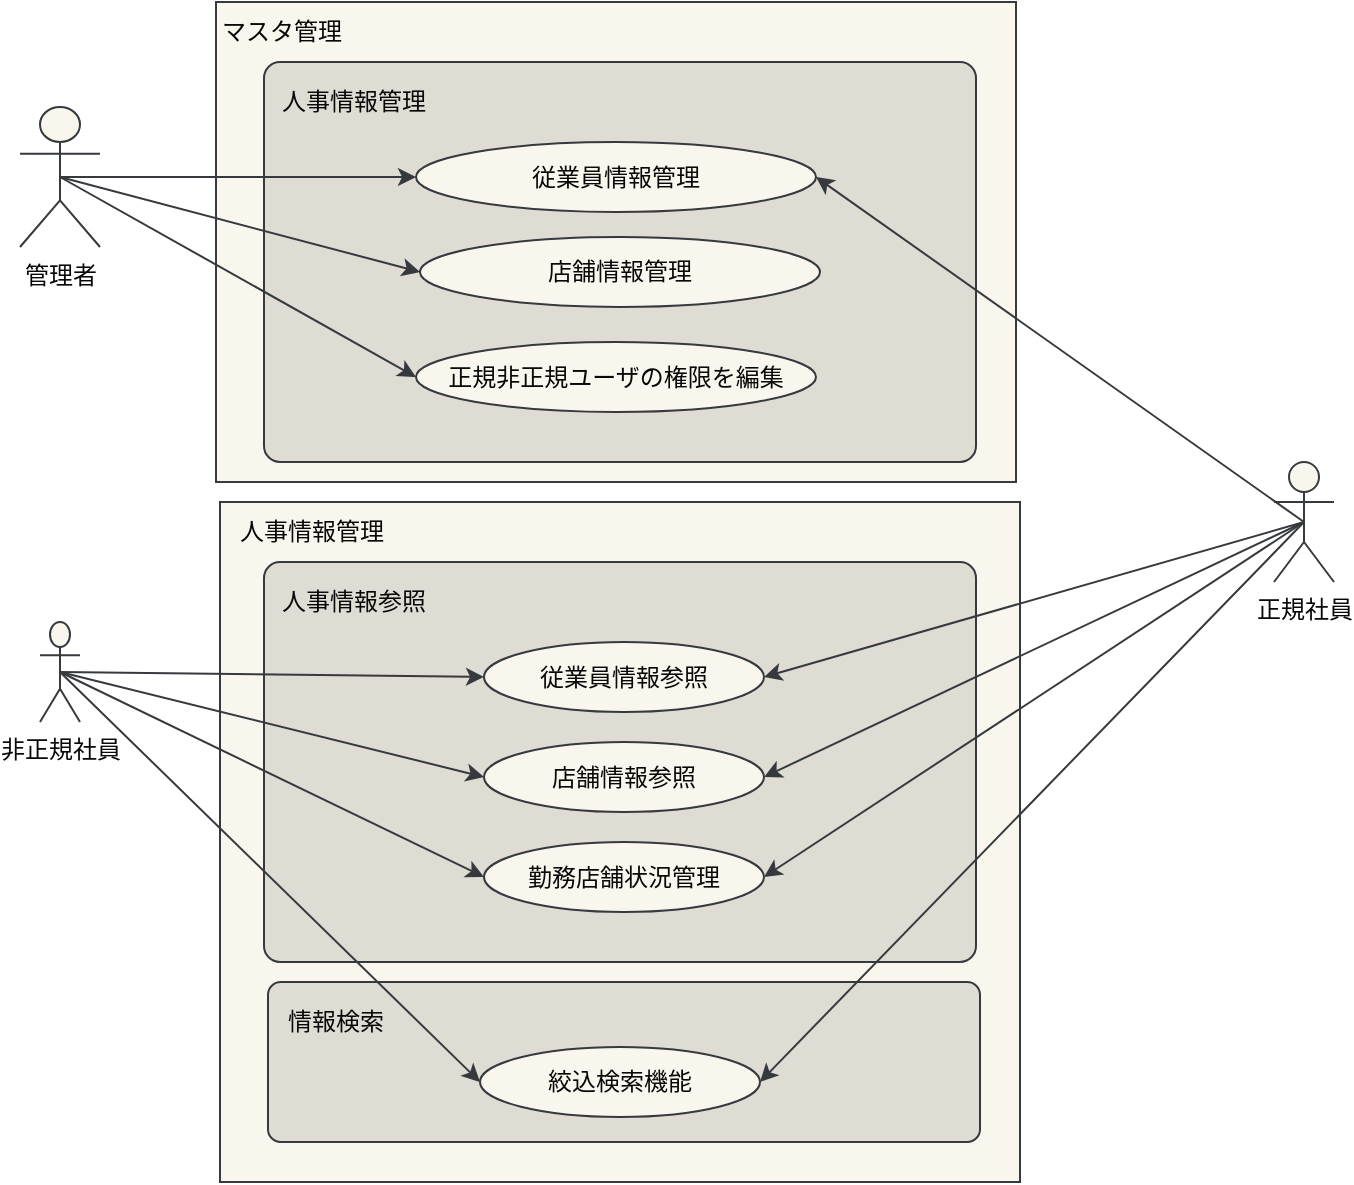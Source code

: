 <mxfile version="15.5.5" type="embed" pages="2">
    <diagram id="siqil_cSp3EDbmd0_-ep" name="人事管理_ユースケース図">
        <mxGraphModel dx="806" dy="614" grid="1" gridSize="10" guides="1" tooltips="1" connect="1" arrows="1" fold="1" page="1" pageScale="1" pageWidth="827" pageHeight="1169" background="#ffffff" math="0" shadow="0">
            <root>
                <mxCell id="0"/>
                <mxCell id="1" parent="0"/>
                <mxCell id="69" value="" style="rounded=0;whiteSpace=wrap;html=1;strokeColor=#36393d;fillColor=#f9f7ed;fontColor=#080808;" vertex="1" parent="1">
                    <mxGeometry x="268" y="320" width="400" height="240" as="geometry"/>
                </mxCell>
                <mxCell id="3" value="正規社員" style="shape=umlActor;verticalLabelPosition=bottom;verticalAlign=top;html=1;outlineConnect=0;strokeColor=#36393d;fillColor=#f9f7ed;fontColor=#080808;" parent="1" vertex="1">
                    <mxGeometry x="797" y="550" width="30" height="60" as="geometry"/>
                </mxCell>
                <mxCell id="6" value="" style="rounded=0;whiteSpace=wrap;html=1;strokeColor=#36393d;fillColor=#f9f7ed;fontColor=#080808;" parent="1" vertex="1">
                    <mxGeometry x="270" y="570" width="400" height="340" as="geometry"/>
                </mxCell>
                <mxCell id="9" value="" style="rounded=1;whiteSpace=wrap;html=1;arcSize=4;strokeColor=#36393d;fillColor=#DEDCD3;fontColor=#080808;" parent="1" vertex="1">
                    <mxGeometry x="292" y="600" width="356" height="200" as="geometry"/>
                </mxCell>
                <mxCell id="2" value="管理者" style="shape=umlActor;verticalLabelPosition=bottom;verticalAlign=top;html=1;outlineConnect=0;strokeColor=#36393d;fillColor=#f9f7ed;fontColor=#080808;" parent="1" vertex="1">
                    <mxGeometry x="170" y="372.5" width="40" height="70" as="geometry"/>
                </mxCell>
                <mxCell id="30" value="従業員情報参照" style="ellipse;whiteSpace=wrap;html=1;strokeColor=#36393d;fillColor=#f9f7ed;fontColor=#080808;" parent="1" vertex="1">
                    <mxGeometry x="402" y="640" width="140" height="35" as="geometry"/>
                </mxCell>
                <mxCell id="4" value="非正規社員" style="shape=umlActor;verticalLabelPosition=bottom;verticalAlign=top;html=1;outlineConnect=0;strokeColor=#36393d;fillColor=#f9f7ed;fontColor=#080808;" parent="1" vertex="1">
                    <mxGeometry x="180" y="630" width="20" height="50" as="geometry"/>
                </mxCell>
                <mxCell id="45" value="店舗情報参照" style="ellipse;whiteSpace=wrap;html=1;strokeColor=#36393d;fillColor=#f9f7ed;fontColor=#080808;" parent="1" vertex="1">
                    <mxGeometry x="402" y="690" width="140" height="35" as="geometry"/>
                </mxCell>
                <mxCell id="47" value="" style="rounded=1;whiteSpace=wrap;html=1;arcSize=4;strokeColor=#36393d;fillColor=#DEDCD3;fontColor=#080808;" parent="1" vertex="1">
                    <mxGeometry x="292" y="350" width="356" height="200" as="geometry"/>
                </mxCell>
                <mxCell id="16" value="人事情報管理" style="text;html=1;strokeColor=none;fillColor=#f9f7ed;align=center;verticalAlign=middle;whiteSpace=wrap;rounded=0;fontColor=#080808;" parent="1" vertex="1">
                    <mxGeometry x="276" y="575" width="80" height="20" as="geometry"/>
                </mxCell>
                <mxCell id="48" value="マスタ管理" style="text;html=1;strokeColor=none;fillColor=none;align=center;verticalAlign=middle;whiteSpace=wrap;rounded=0;fontColor=#080808;" parent="1" vertex="1">
                    <mxGeometry x="268" y="320" width="66" height="30" as="geometry"/>
                </mxCell>
                <mxCell id="49" value="人事情報参照" style="text;html=1;strokeColor=none;fillColor=none;align=center;verticalAlign=middle;whiteSpace=wrap;rounded=0;fontColor=#080808;" parent="1" vertex="1">
                    <mxGeometry x="300" y="610" width="74" height="20" as="geometry"/>
                </mxCell>
                <mxCell id="18" value="従業員情報管理" style="ellipse;whiteSpace=wrap;html=1;strokeColor=#36393d;fillColor=#f9f7ed;fontColor=#080808;" parent="1" vertex="1">
                    <mxGeometry x="368" y="390" width="200" height="35" as="geometry"/>
                </mxCell>
                <mxCell id="19" value="店舗情報管理" style="ellipse;whiteSpace=wrap;html=1;strokeColor=#36393d;fillColor=#f9f7ed;fontColor=#080808;" parent="1" vertex="1">
                    <mxGeometry x="370" y="437.5" width="200" height="35" as="geometry"/>
                </mxCell>
                <mxCell id="20" value="正規非正規ユーザの権限を編集" style="ellipse;whiteSpace=wrap;html=1;strokeColor=#36393d;fillColor=#f9f7ed;fontColor=#080808;" parent="1" vertex="1">
                    <mxGeometry x="368" y="490" width="200" height="35" as="geometry"/>
                </mxCell>
                <mxCell id="51" value="" style="endArrow=classic;html=1;rounded=0;exitX=0.5;exitY=0.5;exitDx=0;exitDy=0;exitPerimeter=0;entryX=0;entryY=0.5;entryDx=0;entryDy=0;strokeColor=#36393d;fillColor=#f9f7ed;fontColor=#080808;" parent="1" source="4" target="30" edge="1">
                    <mxGeometry width="50" height="50" relative="1" as="geometry">
                        <mxPoint x="340" y="660" as="sourcePoint"/>
                        <mxPoint x="390" y="610" as="targetPoint"/>
                    </mxGeometry>
                </mxCell>
                <mxCell id="52" value="" style="endArrow=classic;html=1;rounded=0;exitX=0.5;exitY=0.5;exitDx=0;exitDy=0;exitPerimeter=0;entryX=0;entryY=0.5;entryDx=0;entryDy=0;strokeColor=#36393d;fillColor=#f9f7ed;fontColor=#080808;" parent="1" source="4" target="45" edge="1">
                    <mxGeometry width="50" height="50" relative="1" as="geometry">
                        <mxPoint x="340" y="660" as="sourcePoint"/>
                        <mxPoint x="390" y="610" as="targetPoint"/>
                    </mxGeometry>
                </mxCell>
                <mxCell id="53" value="" style="endArrow=classic;html=1;rounded=0;exitX=0.5;exitY=0.5;exitDx=0;exitDy=0;exitPerimeter=0;entryX=1;entryY=0.5;entryDx=0;entryDy=0;strokeColor=#36393d;fillColor=#f9f7ed;fontColor=#080808;" parent="1" source="3" target="30" edge="1">
                    <mxGeometry width="50" height="50" relative="1" as="geometry">
                        <mxPoint x="340" y="660" as="sourcePoint"/>
                        <mxPoint x="390" y="610" as="targetPoint"/>
                    </mxGeometry>
                </mxCell>
                <mxCell id="54" value="" style="endArrow=classic;html=1;rounded=0;entryX=1;entryY=0.5;entryDx=0;entryDy=0;exitX=0.5;exitY=0.5;exitDx=0;exitDy=0;exitPerimeter=0;strokeColor=#36393d;fillColor=#f9f7ed;fontColor=#080808;" parent="1" source="3" target="45" edge="1">
                    <mxGeometry width="50" height="50" relative="1" as="geometry">
                        <mxPoint x="160" y="590" as="sourcePoint"/>
                        <mxPoint x="390" y="610" as="targetPoint"/>
                    </mxGeometry>
                </mxCell>
                <mxCell id="55" value="勤務店舗状況管理" style="ellipse;whiteSpace=wrap;html=1;strokeColor=#36393d;fillColor=#f9f7ed;fontColor=#080808;" parent="1" vertex="1">
                    <mxGeometry x="402" y="740" width="140" height="35" as="geometry"/>
                </mxCell>
                <mxCell id="56" value="" style="endArrow=classic;html=1;rounded=0;exitX=0.5;exitY=0.5;exitDx=0;exitDy=0;exitPerimeter=0;entryX=0;entryY=0.5;entryDx=0;entryDy=0;strokeColor=#36393d;fillColor=#f9f7ed;fontColor=#080808;" parent="1" source="2" target="18" edge="1">
                    <mxGeometry width="50" height="50" relative="1" as="geometry">
                        <mxPoint x="340" y="660" as="sourcePoint"/>
                        <mxPoint x="390" y="610" as="targetPoint"/>
                    </mxGeometry>
                </mxCell>
                <mxCell id="59" value="" style="endArrow=classic;html=1;rounded=0;exitX=0.5;exitY=0.5;exitDx=0;exitDy=0;exitPerimeter=0;entryX=0;entryY=0.5;entryDx=0;entryDy=0;strokeColor=#36393d;fillColor=#f9f7ed;fontColor=#080808;" parent="1" source="2" target="19" edge="1">
                    <mxGeometry width="50" height="50" relative="1" as="geometry">
                        <mxPoint x="100" y="540" as="sourcePoint"/>
                        <mxPoint x="150" y="490" as="targetPoint"/>
                    </mxGeometry>
                </mxCell>
                <mxCell id="60" value="" style="endArrow=classic;html=1;rounded=0;exitX=0.5;exitY=0.5;exitDx=0;exitDy=0;exitPerimeter=0;entryX=0;entryY=0.5;entryDx=0;entryDy=0;strokeColor=#36393d;fillColor=#f9f7ed;fontColor=#080808;" parent="1" source="2" target="20" edge="1">
                    <mxGeometry width="50" height="50" relative="1" as="geometry">
                        <mxPoint x="340" y="660" as="sourcePoint"/>
                        <mxPoint x="390" y="610" as="targetPoint"/>
                    </mxGeometry>
                </mxCell>
                <mxCell id="61" value="" style="rounded=1;whiteSpace=wrap;html=1;arcSize=8;strokeColor=#36393d;fillColor=#DEDCD3;fontColor=#080808;" parent="1" vertex="1">
                    <mxGeometry x="294" y="810" width="356" height="80" as="geometry"/>
                </mxCell>
                <mxCell id="62" value="情報検索" style="text;html=1;strokeColor=none;fillColor=none;align=center;verticalAlign=middle;whiteSpace=wrap;rounded=0;fontColor=#080808;" parent="1" vertex="1">
                    <mxGeometry x="300" y="820" width="56" height="20" as="geometry"/>
                </mxCell>
                <mxCell id="63" value="絞込検索機能" style="ellipse;whiteSpace=wrap;html=1;strokeColor=#36393d;fillColor=#f9f7ed;fontColor=#080808;" parent="1" vertex="1">
                    <mxGeometry x="400" y="842.5" width="140" height="35" as="geometry"/>
                </mxCell>
                <mxCell id="64" value="" style="endArrow=classic;html=1;rounded=0;exitX=0.5;exitY=0.5;exitDx=0;exitDy=0;exitPerimeter=0;entryX=1;entryY=0.5;entryDx=0;entryDy=0;strokeColor=#36393d;fillColor=#f9f7ed;fontColor=#080808;" parent="1" source="3" target="63" edge="1">
                    <mxGeometry width="50" height="50" relative="1" as="geometry">
                        <mxPoint x="340" y="650" as="sourcePoint"/>
                        <mxPoint x="390" y="600" as="targetPoint"/>
                    </mxGeometry>
                </mxCell>
                <mxCell id="65" value="" style="endArrow=classic;html=1;rounded=0;exitX=0.5;exitY=0.5;exitDx=0;exitDy=0;exitPerimeter=0;entryX=0;entryY=0.5;entryDx=0;entryDy=0;strokeColor=#36393d;fillColor=#f9f7ed;fontColor=#080808;" parent="1" source="4" target="63" edge="1">
                    <mxGeometry width="50" height="50" relative="1" as="geometry">
                        <mxPoint x="340" y="650" as="sourcePoint"/>
                        <mxPoint x="390" y="600" as="targetPoint"/>
                    </mxGeometry>
                </mxCell>
                <mxCell id="66" value="" style="endArrow=classic;html=1;rounded=0;entryX=0;entryY=0.5;entryDx=0;entryDy=0;strokeColor=#36393d;fillColor=#f9f7ed;fontColor=#080808;exitX=0.5;exitY=0.5;exitDx=0;exitDy=0;exitPerimeter=0;" parent="1" target="55" edge="1" source="4">
                    <mxGeometry width="50" height="50" relative="1" as="geometry">
                        <mxPoint x="190" y="720" as="sourcePoint"/>
                        <mxPoint x="390" y="600" as="targetPoint"/>
                    </mxGeometry>
                </mxCell>
                <mxCell id="67" value="" style="endArrow=classic;html=1;rounded=0;exitX=0.5;exitY=0.5;exitDx=0;exitDy=0;exitPerimeter=0;entryX=1;entryY=0.5;entryDx=0;entryDy=0;strokeColor=#36393d;fillColor=#f9f7ed;fontColor=#080808;" parent="1" source="3" target="18" edge="1">
                    <mxGeometry width="50" height="50" relative="1" as="geometry">
                        <mxPoint x="340" y="650" as="sourcePoint"/>
                        <mxPoint x="370" y="440" as="targetPoint"/>
                    </mxGeometry>
                </mxCell>
                <mxCell id="68" value="" style="endArrow=classic;html=1;rounded=0;entryX=1;entryY=0.5;entryDx=0;entryDy=0;exitX=0.5;exitY=0.5;exitDx=0;exitDy=0;exitPerimeter=0;strokeColor=#36393d;fillColor=#f9f7ed;fontColor=#080808;" parent="1" source="3" target="55" edge="1">
                    <mxGeometry width="50" height="50" relative="1" as="geometry">
                        <mxPoint x="150" y="590" as="sourcePoint"/>
                        <mxPoint x="390" y="600" as="targetPoint"/>
                    </mxGeometry>
                </mxCell>
                <mxCell id="70" value="人事情報管理" style="text;html=1;strokeColor=none;fillColor=none;align=center;verticalAlign=middle;whiteSpace=wrap;rounded=0;fontColor=#080808;" vertex="1" parent="1">
                    <mxGeometry x="297" y="360" width="80" height="20" as="geometry"/>
                </mxCell>
            </root>
        </mxGraphModel>
    </diagram>
    <diagram name="在庫管理_ユースケース図" id="xcpFUl_7C4qsOaSbGQAx">
        &#xa;
        <mxGraphModel dx="809" dy="339" grid="1" gridSize="10" guides="1" tooltips="1" connect="1" arrows="1" fold="1" page="1" pageScale="1" pageWidth="827" pageHeight="1169" background="none" math="0" shadow="0">
            &#xa;
            <root>
                &#xa;
                <mxCell id="J2_OW1Aq3B7b4-vx6GuX-0"/>
                &#xa;
                <mxCell id="J2_OW1Aq3B7b4-vx6GuX-1" parent="J2_OW1Aq3B7b4-vx6GuX-0"/>
                &#xa;
                <mxCell id="J2_OW1Aq3B7b4-vx6GuX-2" value="正規社員" style="shape=umlActor;verticalLabelPosition=bottom;verticalAlign=top;html=1;outlineConnect=0;" vertex="1" parent="J2_OW1Aq3B7b4-vx6GuX-1">
                    &#xa;
                    <mxGeometry x="827" y="585" width="30" height="60" as="geometry"/>
                    &#xa;
                </mxCell>
                &#xa;
                <mxCell id="J2_OW1Aq3B7b4-vx6GuX-3" value="" style="rounded=0;whiteSpace=wrap;html=1;" vertex="1" parent="J2_OW1Aq3B7b4-vx6GuX-1">
                    &#xa;
                    <mxGeometry x="270" y="350" width="400" height="560" as="geometry"/>
                    &#xa;
                </mxCell>
                &#xa;
                <mxCell id="J2_OW1Aq3B7b4-vx6GuX-4" value="" style="rounded=1;whiteSpace=wrap;html=1;arcSize=4;" vertex="1" parent="J2_OW1Aq3B7b4-vx6GuX-1">
                    &#xa;
                    <mxGeometry x="294" y="600" width="356" height="210" as="geometry"/>
                    &#xa;
                </mxCell>
                &#xa;
                <mxCell id="J2_OW1Aq3B7b4-vx6GuX-5" value="管理者" style="shape=umlActor;verticalLabelPosition=bottom;verticalAlign=top;html=1;outlineConnect=0;" vertex="1" parent="J2_OW1Aq3B7b4-vx6GuX-1">
                    &#xa;
                    <mxGeometry x="170" y="402.5" width="40" height="70" as="geometry"/>
                    &#xa;
                </mxCell>
                &#xa;
                <mxCell id="J2_OW1Aq3B7b4-vx6GuX-6" value="従業員情報参照" style="ellipse;whiteSpace=wrap;html=1;" vertex="1" parent="J2_OW1Aq3B7b4-vx6GuX-1">
                    &#xa;
                    <mxGeometry x="400" y="660" width="140" height="35" as="geometry"/>
                    &#xa;
                </mxCell>
                &#xa;
                <mxCell id="J2_OW1Aq3B7b4-vx6GuX-7" value="非正規社員" style="shape=umlActor;verticalLabelPosition=bottom;verticalAlign=top;html=1;outlineConnect=0;" vertex="1" parent="J2_OW1Aq3B7b4-vx6GuX-1">
                    &#xa;
                    <mxGeometry x="145" y="695" width="20" height="50" as="geometry"/>
                    &#xa;
                </mxCell>
                &#xa;
                <mxCell id="J2_OW1Aq3B7b4-vx6GuX-8" value="店舗情報参照" style="ellipse;whiteSpace=wrap;html=1;" vertex="1" parent="J2_OW1Aq3B7b4-vx6GuX-1">
                    &#xa;
                    <mxGeometry x="400" y="710" width="140" height="35" as="geometry"/>
                    &#xa;
                </mxCell>
                &#xa;
                <mxCell id="J2_OW1Aq3B7b4-vx6GuX-9" value="" style="rounded=1;whiteSpace=wrap;html=1;arcSize=4;" vertex="1" parent="J2_OW1Aq3B7b4-vx6GuX-1">
                    &#xa;
                    <mxGeometry x="294" y="380" width="356" height="210" as="geometry"/>
                    &#xa;
                </mxCell>
                &#xa;
                <mxCell id="J2_OW1Aq3B7b4-vx6GuX-10" value="人事情報管理" style="text;html=1;strokeColor=none;fillColor=none;align=center;verticalAlign=middle;whiteSpace=wrap;rounded=0;" vertex="1" parent="J2_OW1Aq3B7b4-vx6GuX-1">
                    &#xa;
                    <mxGeometry x="260" y="350" width="100" height="30" as="geometry"/>
                    &#xa;
                </mxCell>
                &#xa;
                <mxCell id="J2_OW1Aq3B7b4-vx6GuX-11" value="マスタ管理" style="text;html=1;strokeColor=none;fillColor=none;align=center;verticalAlign=middle;whiteSpace=wrap;rounded=0;" vertex="1" parent="J2_OW1Aq3B7b4-vx6GuX-1">
                    &#xa;
                    <mxGeometry x="280" y="380" width="116" height="30" as="geometry"/>
                    &#xa;
                </mxCell>
                &#xa;
                <mxCell id="J2_OW1Aq3B7b4-vx6GuX-12" value="人事情報参照" style="text;html=1;strokeColor=none;fillColor=none;align=center;verticalAlign=middle;whiteSpace=wrap;rounded=0;" vertex="1" parent="J2_OW1Aq3B7b4-vx6GuX-1">
                    &#xa;
                    <mxGeometry x="294" y="600" width="120" height="30" as="geometry"/>
                    &#xa;
                </mxCell>
                &#xa;
                <mxCell id="J2_OW1Aq3B7b4-vx6GuX-13" value="従業員情報管理" style="ellipse;whiteSpace=wrap;html=1;" vertex="1" parent="J2_OW1Aq3B7b4-vx6GuX-1">
                    &#xa;
                    <mxGeometry x="370" y="420" width="200" height="35" as="geometry"/>
                    &#xa;
                </mxCell>
                &#xa;
                <mxCell id="J2_OW1Aq3B7b4-vx6GuX-14" value="店舗情報管理" style="ellipse;whiteSpace=wrap;html=1;" vertex="1" parent="J2_OW1Aq3B7b4-vx6GuX-1">
                    &#xa;
                    <mxGeometry x="370" y="467.5" width="200" height="35" as="geometry"/>
                    &#xa;
                </mxCell>
                &#xa;
                <mxCell id="J2_OW1Aq3B7b4-vx6GuX-15" value="正規非正規ユーザの権限を編集" style="ellipse;whiteSpace=wrap;html=1;" vertex="1" parent="J2_OW1Aq3B7b4-vx6GuX-1">
                    &#xa;
                    <mxGeometry x="370" y="510" width="200" height="35" as="geometry"/>
                    &#xa;
                </mxCell>
                &#xa;
                <mxCell id="J2_OW1Aq3B7b4-vx6GuX-16" value="" style="endArrow=classic;html=1;rounded=0;exitX=0.5;exitY=0.5;exitDx=0;exitDy=0;exitPerimeter=0;entryX=0;entryY=0.5;entryDx=0;entryDy=0;" edge="1" parent="J2_OW1Aq3B7b4-vx6GuX-1" source="J2_OW1Aq3B7b4-vx6GuX-7" target="J2_OW1Aq3B7b4-vx6GuX-6">
                    &#xa;
                    <mxGeometry width="50" height="50" relative="1" as="geometry">
                        &#xa;
                        <mxPoint x="340" y="660" as="sourcePoint"/>
                        &#xa;
                        <mxPoint x="390" y="610" as="targetPoint"/>
                        &#xa;
                    </mxGeometry>
                    &#xa;
                </mxCell>
                &#xa;
                <mxCell id="J2_OW1Aq3B7b4-vx6GuX-17" value="" style="endArrow=classic;html=1;rounded=0;exitX=0.5;exitY=0.5;exitDx=0;exitDy=0;exitPerimeter=0;entryX=0;entryY=0.5;entryDx=0;entryDy=0;" edge="1" parent="J2_OW1Aq3B7b4-vx6GuX-1" source="J2_OW1Aq3B7b4-vx6GuX-7" target="J2_OW1Aq3B7b4-vx6GuX-8">
                    &#xa;
                    <mxGeometry width="50" height="50" relative="1" as="geometry">
                        &#xa;
                        <mxPoint x="340" y="660" as="sourcePoint"/>
                        &#xa;
                        <mxPoint x="390" y="610" as="targetPoint"/>
                        &#xa;
                    </mxGeometry>
                    &#xa;
                </mxCell>
                &#xa;
                <mxCell id="J2_OW1Aq3B7b4-vx6GuX-18" value="" style="endArrow=classic;html=1;rounded=0;exitX=0.5;exitY=0.5;exitDx=0;exitDy=0;exitPerimeter=0;entryX=1;entryY=0.5;entryDx=0;entryDy=0;" edge="1" parent="J2_OW1Aq3B7b4-vx6GuX-1" source="J2_OW1Aq3B7b4-vx6GuX-2" target="J2_OW1Aq3B7b4-vx6GuX-6">
                    &#xa;
                    <mxGeometry width="50" height="50" relative="1" as="geometry">
                        &#xa;
                        <mxPoint x="340" y="660" as="sourcePoint"/>
                        &#xa;
                        <mxPoint x="390" y="610" as="targetPoint"/>
                        &#xa;
                    </mxGeometry>
                    &#xa;
                </mxCell>
                &#xa;
                <mxCell id="J2_OW1Aq3B7b4-vx6GuX-19" value="" style="endArrow=classic;html=1;rounded=0;entryX=1;entryY=0.5;entryDx=0;entryDy=0;exitX=0.5;exitY=0.5;exitDx=0;exitDy=0;exitPerimeter=0;" edge="1" parent="J2_OW1Aq3B7b4-vx6GuX-1" source="J2_OW1Aq3B7b4-vx6GuX-2" target="J2_OW1Aq3B7b4-vx6GuX-8">
                    &#xa;
                    <mxGeometry width="50" height="50" relative="1" as="geometry">
                        &#xa;
                        <mxPoint x="160" y="590" as="sourcePoint"/>
                        &#xa;
                        <mxPoint x="390" y="610" as="targetPoint"/>
                        &#xa;
                    </mxGeometry>
                    &#xa;
                </mxCell>
                &#xa;
                <mxCell id="J2_OW1Aq3B7b4-vx6GuX-20" value="勤務店舗状況管理" style="ellipse;whiteSpace=wrap;html=1;" vertex="1" parent="J2_OW1Aq3B7b4-vx6GuX-1">
                    &#xa;
                    <mxGeometry x="400" y="760" width="140" height="35" as="geometry"/>
                    &#xa;
                </mxCell>
                &#xa;
                <mxCell id="J2_OW1Aq3B7b4-vx6GuX-21" value="" style="endArrow=classic;html=1;rounded=0;exitX=0.5;exitY=0.5;exitDx=0;exitDy=0;exitPerimeter=0;entryX=0;entryY=0.5;entryDx=0;entryDy=0;" edge="1" parent="J2_OW1Aq3B7b4-vx6GuX-1" source="J2_OW1Aq3B7b4-vx6GuX-5" target="J2_OW1Aq3B7b4-vx6GuX-13">
                    &#xa;
                    <mxGeometry width="50" height="50" relative="1" as="geometry">
                        &#xa;
                        <mxPoint x="340" y="660" as="sourcePoint"/>
                        &#xa;
                        <mxPoint x="390" y="610" as="targetPoint"/>
                        &#xa;
                    </mxGeometry>
                    &#xa;
                </mxCell>
                &#xa;
                <mxCell id="J2_OW1Aq3B7b4-vx6GuX-22" value="" style="endArrow=classic;html=1;rounded=0;exitX=0.5;exitY=0.5;exitDx=0;exitDy=0;exitPerimeter=0;entryX=0;entryY=0.5;entryDx=0;entryDy=0;" edge="1" parent="J2_OW1Aq3B7b4-vx6GuX-1" source="J2_OW1Aq3B7b4-vx6GuX-5" target="J2_OW1Aq3B7b4-vx6GuX-14">
                    &#xa;
                    <mxGeometry width="50" height="50" relative="1" as="geometry">
                        &#xa;
                        <mxPoint x="100" y="540" as="sourcePoint"/>
                        &#xa;
                        <mxPoint x="150" y="490" as="targetPoint"/>
                        &#xa;
                    </mxGeometry>
                    &#xa;
                </mxCell>
                &#xa;
                <mxCell id="J2_OW1Aq3B7b4-vx6GuX-23" value="" style="endArrow=classic;html=1;rounded=0;exitX=0.5;exitY=0.5;exitDx=0;exitDy=0;exitPerimeter=0;entryX=0;entryY=0.5;entryDx=0;entryDy=0;" edge="1" parent="J2_OW1Aq3B7b4-vx6GuX-1" source="J2_OW1Aq3B7b4-vx6GuX-5" target="J2_OW1Aq3B7b4-vx6GuX-15">
                    &#xa;
                    <mxGeometry width="50" height="50" relative="1" as="geometry">
                        &#xa;
                        <mxPoint x="340" y="660" as="sourcePoint"/>
                        &#xa;
                        <mxPoint x="390" y="610" as="targetPoint"/>
                        &#xa;
                    </mxGeometry>
                    &#xa;
                </mxCell>
                &#xa;
                <mxCell id="J2_OW1Aq3B7b4-vx6GuX-24" value="" style="rounded=1;whiteSpace=wrap;html=1;arcSize=17;" vertex="1" parent="J2_OW1Aq3B7b4-vx6GuX-1">
                    &#xa;
                    <mxGeometry x="294" y="820" width="356" height="80" as="geometry"/>
                    &#xa;
                </mxCell>
                &#xa;
                <mxCell id="J2_OW1Aq3B7b4-vx6GuX-25" value="情報検索" style="text;html=1;strokeColor=none;fillColor=none;align=center;verticalAlign=middle;whiteSpace=wrap;rounded=0;" vertex="1" parent="J2_OW1Aq3B7b4-vx6GuX-1">
                    &#xa;
                    <mxGeometry x="280" y="820" width="116" height="30" as="geometry"/>
                    &#xa;
                </mxCell>
                &#xa;
                <mxCell id="J2_OW1Aq3B7b4-vx6GuX-26" value="絞込検索機能" style="ellipse;whiteSpace=wrap;html=1;" vertex="1" parent="J2_OW1Aq3B7b4-vx6GuX-1">
                    &#xa;
                    <mxGeometry x="400" y="850" width="140" height="35" as="geometry"/>
                    &#xa;
                </mxCell>
                &#xa;
                <mxCell id="J2_OW1Aq3B7b4-vx6GuX-27" value="" style="endArrow=classic;html=1;rounded=0;exitX=0.5;exitY=0.5;exitDx=0;exitDy=0;exitPerimeter=0;entryX=1;entryY=0.5;entryDx=0;entryDy=0;" edge="1" parent="J2_OW1Aq3B7b4-vx6GuX-1" source="J2_OW1Aq3B7b4-vx6GuX-2" target="J2_OW1Aq3B7b4-vx6GuX-26">
                    &#xa;
                    <mxGeometry width="50" height="50" relative="1" as="geometry">
                        &#xa;
                        <mxPoint x="340" y="650" as="sourcePoint"/>
                        &#xa;
                        <mxPoint x="390" y="600" as="targetPoint"/>
                        &#xa;
                    </mxGeometry>
                    &#xa;
                </mxCell>
                &#xa;
                <mxCell id="J2_OW1Aq3B7b4-vx6GuX-28" value="" style="endArrow=classic;html=1;rounded=0;exitX=0.5;exitY=0.5;exitDx=0;exitDy=0;exitPerimeter=0;entryX=0;entryY=0.5;entryDx=0;entryDy=0;" edge="1" parent="J2_OW1Aq3B7b4-vx6GuX-1" source="J2_OW1Aq3B7b4-vx6GuX-7" target="J2_OW1Aq3B7b4-vx6GuX-26">
                    &#xa;
                    <mxGeometry width="50" height="50" relative="1" as="geometry">
                        &#xa;
                        <mxPoint x="340" y="650" as="sourcePoint"/>
                        &#xa;
                        <mxPoint x="390" y="600" as="targetPoint"/>
                        &#xa;
                    </mxGeometry>
                    &#xa;
                </mxCell>
                &#xa;
                <mxCell id="J2_OW1Aq3B7b4-vx6GuX-29" value="" style="endArrow=classic;html=1;rounded=0;entryX=0;entryY=0.5;entryDx=0;entryDy=0;" edge="1" parent="J2_OW1Aq3B7b4-vx6GuX-1" target="J2_OW1Aq3B7b4-vx6GuX-20">
                    &#xa;
                    <mxGeometry width="50" height="50" relative="1" as="geometry">
                        &#xa;
                        <mxPoint x="160" y="720" as="sourcePoint"/>
                        &#xa;
                        <mxPoint x="390" y="600" as="targetPoint"/>
                        &#xa;
                    </mxGeometry>
                    &#xa;
                </mxCell>
                &#xa;
                <mxCell id="J2_OW1Aq3B7b4-vx6GuX-30" value="" style="endArrow=classic;html=1;rounded=0;exitX=0.5;exitY=0.5;exitDx=0;exitDy=0;exitPerimeter=0;entryX=1;entryY=0.5;entryDx=0;entryDy=0;" edge="1" parent="J2_OW1Aq3B7b4-vx6GuX-1" source="J2_OW1Aq3B7b4-vx6GuX-2" target="J2_OW1Aq3B7b4-vx6GuX-13">
                    &#xa;
                    <mxGeometry width="50" height="50" relative="1" as="geometry">
                        &#xa;
                        <mxPoint x="340" y="650" as="sourcePoint"/>
                        &#xa;
                        <mxPoint x="370" y="440" as="targetPoint"/>
                        &#xa;
                    </mxGeometry>
                    &#xa;
                </mxCell>
                &#xa;
                <mxCell id="J2_OW1Aq3B7b4-vx6GuX-31" value="" style="endArrow=classic;html=1;rounded=0;entryX=1;entryY=0.5;entryDx=0;entryDy=0;exitX=0.5;exitY=0.5;exitDx=0;exitDy=0;exitPerimeter=0;" edge="1" parent="J2_OW1Aq3B7b4-vx6GuX-1" source="J2_OW1Aq3B7b4-vx6GuX-2" target="J2_OW1Aq3B7b4-vx6GuX-20">
                    &#xa;
                    <mxGeometry width="50" height="50" relative="1" as="geometry">
                        &#xa;
                        <mxPoint x="150" y="590" as="sourcePoint"/>
                        &#xa;
                        <mxPoint x="390" y="600" as="targetPoint"/>
                        &#xa;
                    </mxGeometry>
                    &#xa;
                </mxCell>
                &#xa;
            </root>
            &#xa;
        </mxGraphModel>
        &#xa;
    </diagram>
</mxfile>